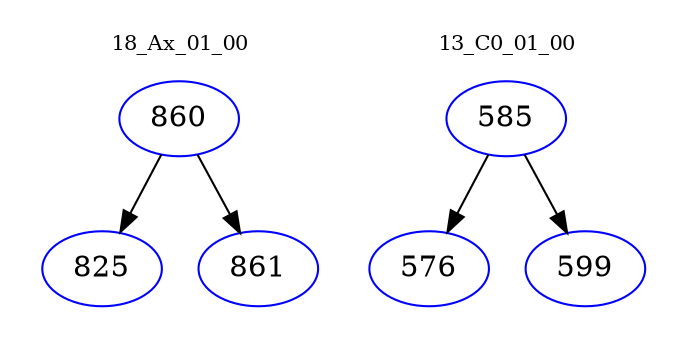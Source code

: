 digraph{
subgraph cluster_0 {
color = white
label = "18_Ax_01_00";
fontsize=10;
T0_860 [label="860", color="blue"]
T0_860 -> T0_825 [color="black"]
T0_825 [label="825", color="blue"]
T0_860 -> T0_861 [color="black"]
T0_861 [label="861", color="blue"]
}
subgraph cluster_1 {
color = white
label = "13_C0_01_00";
fontsize=10;
T1_585 [label="585", color="blue"]
T1_585 -> T1_576 [color="black"]
T1_576 [label="576", color="blue"]
T1_585 -> T1_599 [color="black"]
T1_599 [label="599", color="blue"]
}
}
